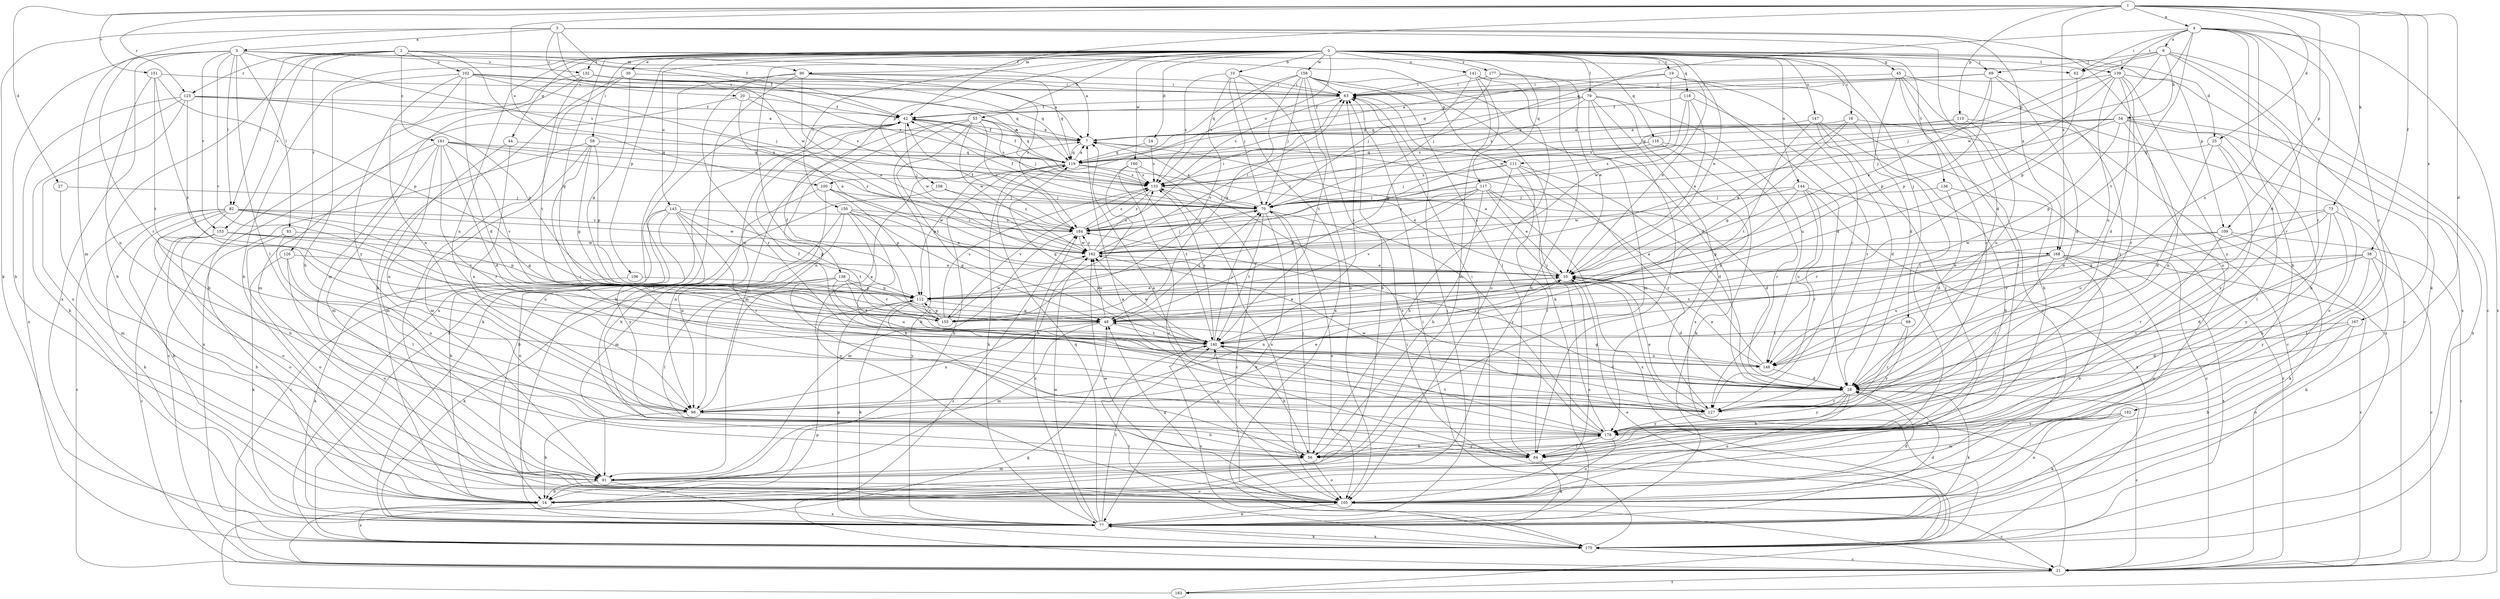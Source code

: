 strict digraph  {
0;
1;
2;
3;
4;
5;
6;
7;
10;
14;
16;
19;
20;
21;
24;
25;
27;
28;
30;
35;
38;
42;
44;
45;
48;
53;
54;
56;
58;
62;
63;
68;
69;
70;
73;
77;
79;
82;
83;
84;
90;
91;
98;
100;
102;
105;
106;
108;
109;
110;
111;
112;
116;
117;
118;
119;
123;
126;
127;
132;
133;
136;
138;
139;
140;
141;
143;
144;
147;
148;
150;
151;
153;
155;
158;
160;
162;
167;
168;
170;
177;
178;
181;
182;
183;
184;
0 -> 10  [label=b];
0 -> 14  [label=b];
0 -> 16  [label=c];
0 -> 19  [label=c];
0 -> 24  [label=d];
0 -> 25  [label=d];
0 -> 30  [label=e];
0 -> 35  [label=e];
0 -> 44  [label=g];
0 -> 45  [label=g];
0 -> 48  [label=g];
0 -> 53  [label=h];
0 -> 58  [label=i];
0 -> 68  [label=j];
0 -> 69  [label=j];
0 -> 79  [label=l];
0 -> 90  [label=m];
0 -> 98  [label=n];
0 -> 100  [label=o];
0 -> 106  [label=p];
0 -> 108  [label=p];
0 -> 109  [label=p];
0 -> 116  [label=q];
0 -> 117  [label=q];
0 -> 118  [label=q];
0 -> 132  [label=s];
0 -> 136  [label=t];
0 -> 138  [label=t];
0 -> 139  [label=t];
0 -> 141  [label=u];
0 -> 143  [label=u];
0 -> 144  [label=u];
0 -> 147  [label=u];
0 -> 150  [label=v];
0 -> 158  [label=w];
0 -> 160  [label=w];
0 -> 177  [label=y];
1 -> 4  [label=a];
1 -> 25  [label=d];
1 -> 27  [label=d];
1 -> 28  [label=d];
1 -> 38  [label=f];
1 -> 42  [label=f];
1 -> 73  [label=k];
1 -> 100  [label=o];
1 -> 109  [label=p];
1 -> 110  [label=p];
1 -> 123  [label=r];
1 -> 151  [label=v];
1 -> 167  [label=x];
1 -> 168  [label=x];
2 -> 14  [label=b];
2 -> 62  [label=i];
2 -> 82  [label=l];
2 -> 90  [label=m];
2 -> 102  [label=o];
2 -> 111  [label=p];
2 -> 123  [label=r];
2 -> 126  [label=r];
2 -> 153  [label=v];
2 -> 168  [label=x];
2 -> 181  [label=z];
3 -> 5  [label=a];
3 -> 20  [label=c];
3 -> 28  [label=d];
3 -> 42  [label=f];
3 -> 77  [label=k];
3 -> 91  [label=m];
3 -> 105  [label=o];
3 -> 162  [label=w];
3 -> 168  [label=x];
4 -> 6  [label=a];
4 -> 14  [label=b];
4 -> 28  [label=d];
4 -> 62  [label=i];
4 -> 119  [label=q];
4 -> 127  [label=r];
4 -> 139  [label=t];
4 -> 140  [label=t];
4 -> 148  [label=u];
4 -> 162  [label=w];
4 -> 182  [label=z];
4 -> 183  [label=z];
5 -> 7  [label=a];
5 -> 14  [label=b];
5 -> 42  [label=f];
5 -> 82  [label=l];
5 -> 83  [label=l];
5 -> 84  [label=l];
5 -> 127  [label=r];
5 -> 132  [label=s];
5 -> 133  [label=s];
5 -> 153  [label=v];
5 -> 155  [label=v];
5 -> 170  [label=x];
6 -> 21  [label=c];
6 -> 54  [label=h];
6 -> 62  [label=i];
6 -> 69  [label=j];
6 -> 77  [label=k];
6 -> 111  [label=p];
6 -> 112  [label=p];
6 -> 127  [label=r];
7 -> 42  [label=f];
7 -> 119  [label=q];
10 -> 63  [label=i];
10 -> 70  [label=j];
10 -> 105  [label=o];
10 -> 133  [label=s];
10 -> 155  [label=v];
10 -> 170  [label=x];
14 -> 170  [label=x];
16 -> 7  [label=a];
16 -> 21  [label=c];
16 -> 35  [label=e];
16 -> 48  [label=g];
16 -> 105  [label=o];
19 -> 35  [label=e];
19 -> 63  [label=i];
19 -> 84  [label=l];
19 -> 119  [label=q];
19 -> 127  [label=r];
19 -> 162  [label=w];
20 -> 35  [label=e];
20 -> 42  [label=f];
20 -> 91  [label=m];
20 -> 133  [label=s];
21 -> 35  [label=e];
21 -> 112  [label=p];
21 -> 183  [label=z];
21 -> 184  [label=z];
24 -> 119  [label=q];
24 -> 133  [label=s];
25 -> 28  [label=d];
25 -> 84  [label=l];
25 -> 119  [label=q];
25 -> 178  [label=y];
27 -> 70  [label=j];
27 -> 91  [label=m];
28 -> 21  [label=c];
28 -> 42  [label=f];
28 -> 56  [label=h];
28 -> 77  [label=k];
28 -> 98  [label=n];
28 -> 105  [label=o];
28 -> 127  [label=r];
28 -> 178  [label=y];
28 -> 184  [label=z];
30 -> 14  [label=b];
30 -> 48  [label=g];
30 -> 63  [label=i];
30 -> 105  [label=o];
35 -> 7  [label=a];
35 -> 28  [label=d];
35 -> 98  [label=n];
35 -> 105  [label=o];
35 -> 112  [label=p];
38 -> 21  [label=c];
38 -> 28  [label=d];
38 -> 35  [label=e];
38 -> 77  [label=k];
38 -> 155  [label=v];
38 -> 178  [label=y];
42 -> 7  [label=a];
42 -> 70  [label=j];
42 -> 77  [label=k];
42 -> 84  [label=l];
42 -> 162  [label=w];
44 -> 91  [label=m];
44 -> 98  [label=n];
44 -> 119  [label=q];
45 -> 14  [label=b];
45 -> 21  [label=c];
45 -> 28  [label=d];
45 -> 63  [label=i];
45 -> 84  [label=l];
45 -> 127  [label=r];
48 -> 35  [label=e];
48 -> 70  [label=j];
48 -> 91  [label=m];
48 -> 98  [label=n];
48 -> 140  [label=t];
48 -> 162  [label=w];
53 -> 7  [label=a];
53 -> 77  [label=k];
53 -> 91  [label=m];
53 -> 98  [label=n];
53 -> 119  [label=q];
53 -> 133  [label=s];
53 -> 140  [label=t];
53 -> 162  [label=w];
53 -> 184  [label=z];
54 -> 7  [label=a];
54 -> 56  [label=h];
54 -> 70  [label=j];
54 -> 98  [label=n];
54 -> 105  [label=o];
54 -> 112  [label=p];
54 -> 119  [label=q];
54 -> 133  [label=s];
54 -> 170  [label=x];
56 -> 70  [label=j];
56 -> 91  [label=m];
56 -> 105  [label=o];
56 -> 140  [label=t];
56 -> 178  [label=y];
58 -> 48  [label=g];
58 -> 91  [label=m];
58 -> 112  [label=p];
58 -> 119  [label=q];
58 -> 127  [label=r];
58 -> 170  [label=x];
62 -> 155  [label=v];
63 -> 42  [label=f];
63 -> 133  [label=s];
68 -> 127  [label=r];
68 -> 140  [label=t];
68 -> 178  [label=y];
69 -> 7  [label=a];
69 -> 28  [label=d];
69 -> 35  [label=e];
69 -> 63  [label=i];
69 -> 112  [label=p];
69 -> 178  [label=y];
70 -> 7  [label=a];
70 -> 42  [label=f];
70 -> 77  [label=k];
70 -> 105  [label=o];
70 -> 140  [label=t];
70 -> 178  [label=y];
70 -> 184  [label=z];
73 -> 48  [label=g];
73 -> 56  [label=h];
73 -> 84  [label=l];
73 -> 148  [label=u];
73 -> 178  [label=y];
73 -> 184  [label=z];
77 -> 28  [label=d];
77 -> 63  [label=i];
77 -> 112  [label=p];
77 -> 119  [label=q];
77 -> 140  [label=t];
77 -> 162  [label=w];
77 -> 170  [label=x];
77 -> 184  [label=z];
79 -> 42  [label=f];
79 -> 84  [label=l];
79 -> 91  [label=m];
79 -> 119  [label=q];
79 -> 133  [label=s];
79 -> 148  [label=u];
79 -> 170  [label=x];
79 -> 178  [label=y];
82 -> 14  [label=b];
82 -> 21  [label=c];
82 -> 48  [label=g];
82 -> 56  [label=h];
82 -> 77  [label=k];
82 -> 105  [label=o];
82 -> 155  [label=v];
82 -> 162  [label=w];
82 -> 184  [label=z];
83 -> 84  [label=l];
83 -> 105  [label=o];
83 -> 162  [label=w];
84 -> 7  [label=a];
84 -> 63  [label=i];
84 -> 77  [label=k];
90 -> 35  [label=e];
90 -> 63  [label=i];
90 -> 77  [label=k];
90 -> 119  [label=q];
90 -> 127  [label=r];
90 -> 170  [label=x];
90 -> 184  [label=z];
91 -> 14  [label=b];
91 -> 105  [label=o];
91 -> 170  [label=x];
98 -> 7  [label=a];
98 -> 14  [label=b];
98 -> 35  [label=e];
98 -> 56  [label=h];
100 -> 56  [label=h];
100 -> 70  [label=j];
100 -> 98  [label=n];
100 -> 112  [label=p];
100 -> 162  [label=w];
102 -> 28  [label=d];
102 -> 56  [label=h];
102 -> 63  [label=i];
102 -> 70  [label=j];
102 -> 98  [label=n];
102 -> 119  [label=q];
102 -> 133  [label=s];
102 -> 178  [label=y];
105 -> 21  [label=c];
105 -> 28  [label=d];
105 -> 48  [label=g];
105 -> 77  [label=k];
105 -> 162  [label=w];
106 -> 77  [label=k];
106 -> 112  [label=p];
108 -> 14  [label=b];
108 -> 70  [label=j];
108 -> 184  [label=z];
109 -> 21  [label=c];
109 -> 77  [label=k];
109 -> 127  [label=r];
109 -> 155  [label=v];
109 -> 162  [label=w];
110 -> 7  [label=a];
110 -> 133  [label=s];
110 -> 148  [label=u];
110 -> 170  [label=x];
111 -> 28  [label=d];
111 -> 56  [label=h];
111 -> 70  [label=j];
111 -> 84  [label=l];
111 -> 127  [label=r];
111 -> 133  [label=s];
112 -> 35  [label=e];
112 -> 48  [label=g];
112 -> 77  [label=k];
112 -> 127  [label=r];
112 -> 155  [label=v];
116 -> 77  [label=k];
116 -> 119  [label=q];
116 -> 127  [label=r];
116 -> 184  [label=z];
117 -> 28  [label=d];
117 -> 35  [label=e];
117 -> 56  [label=h];
117 -> 70  [label=j];
117 -> 112  [label=p];
117 -> 155  [label=v];
117 -> 170  [label=x];
117 -> 184  [label=z];
118 -> 35  [label=e];
118 -> 42  [label=f];
118 -> 127  [label=r];
118 -> 162  [label=w];
118 -> 184  [label=z];
119 -> 7  [label=a];
119 -> 14  [label=b];
119 -> 35  [label=e];
119 -> 42  [label=f];
119 -> 77  [label=k];
119 -> 112  [label=p];
119 -> 133  [label=s];
123 -> 7  [label=a];
123 -> 42  [label=f];
123 -> 77  [label=k];
123 -> 105  [label=o];
123 -> 112  [label=p];
123 -> 140  [label=t];
123 -> 170  [label=x];
126 -> 35  [label=e];
126 -> 77  [label=k];
126 -> 98  [label=n];
126 -> 105  [label=o];
127 -> 35  [label=e];
127 -> 162  [label=w];
127 -> 178  [label=y];
132 -> 7  [label=a];
132 -> 14  [label=b];
132 -> 63  [label=i];
132 -> 91  [label=m];
132 -> 119  [label=q];
132 -> 133  [label=s];
132 -> 140  [label=t];
133 -> 70  [label=j];
133 -> 105  [label=o];
133 -> 155  [label=v];
133 -> 184  [label=z];
136 -> 21  [label=c];
136 -> 28  [label=d];
136 -> 70  [label=j];
138 -> 77  [label=k];
138 -> 84  [label=l];
138 -> 112  [label=p];
138 -> 140  [label=t];
138 -> 148  [label=u];
138 -> 155  [label=v];
138 -> 178  [label=y];
139 -> 28  [label=d];
139 -> 63  [label=i];
139 -> 70  [label=j];
139 -> 112  [label=p];
139 -> 127  [label=r];
139 -> 148  [label=u];
139 -> 170  [label=x];
139 -> 178  [label=y];
140 -> 28  [label=d];
140 -> 56  [label=h];
140 -> 63  [label=i];
140 -> 70  [label=j];
140 -> 119  [label=q];
140 -> 133  [label=s];
140 -> 148  [label=u];
140 -> 162  [label=w];
140 -> 170  [label=x];
141 -> 35  [label=e];
141 -> 48  [label=g];
141 -> 63  [label=i];
141 -> 70  [label=j];
141 -> 91  [label=m];
141 -> 105  [label=o];
143 -> 14  [label=b];
143 -> 21  [label=c];
143 -> 105  [label=o];
143 -> 112  [label=p];
143 -> 127  [label=r];
143 -> 140  [label=t];
143 -> 178  [label=y];
143 -> 184  [label=z];
144 -> 21  [label=c];
144 -> 48  [label=g];
144 -> 70  [label=j];
144 -> 127  [label=r];
144 -> 148  [label=u];
144 -> 162  [label=w];
144 -> 170  [label=x];
147 -> 7  [label=a];
147 -> 14  [label=b];
147 -> 28  [label=d];
147 -> 84  [label=l];
147 -> 140  [label=t];
148 -> 7  [label=a];
148 -> 28  [label=d];
148 -> 35  [label=e];
148 -> 48  [label=g];
150 -> 35  [label=e];
150 -> 48  [label=g];
150 -> 56  [label=h];
150 -> 91  [label=m];
150 -> 98  [label=n];
150 -> 105  [label=o];
150 -> 184  [label=z];
151 -> 63  [label=i];
151 -> 98  [label=n];
151 -> 112  [label=p];
151 -> 140  [label=t];
151 -> 155  [label=v];
153 -> 14  [label=b];
153 -> 21  [label=c];
153 -> 105  [label=o];
153 -> 112  [label=p];
153 -> 148  [label=u];
153 -> 162  [label=w];
155 -> 42  [label=f];
155 -> 112  [label=p];
155 -> 133  [label=s];
155 -> 162  [label=w];
158 -> 14  [label=b];
158 -> 28  [label=d];
158 -> 48  [label=g];
158 -> 63  [label=i];
158 -> 70  [label=j];
158 -> 77  [label=k];
158 -> 84  [label=l];
158 -> 119  [label=q];
158 -> 133  [label=s];
158 -> 140  [label=t];
160 -> 14  [label=b];
160 -> 21  [label=c];
160 -> 105  [label=o];
160 -> 133  [label=s];
160 -> 140  [label=t];
162 -> 35  [label=e];
162 -> 63  [label=i];
162 -> 70  [label=j];
162 -> 133  [label=s];
162 -> 184  [label=z];
167 -> 14  [label=b];
167 -> 28  [label=d];
167 -> 105  [label=o];
167 -> 140  [label=t];
168 -> 14  [label=b];
168 -> 21  [label=c];
168 -> 35  [label=e];
168 -> 105  [label=o];
168 -> 127  [label=r];
168 -> 140  [label=t];
168 -> 148  [label=u];
168 -> 170  [label=x];
170 -> 21  [label=c];
170 -> 35  [label=e];
170 -> 42  [label=f];
170 -> 63  [label=i];
170 -> 77  [label=k];
170 -> 140  [label=t];
177 -> 14  [label=b];
177 -> 28  [label=d];
177 -> 63  [label=i];
177 -> 70  [label=j];
178 -> 7  [label=a];
178 -> 56  [label=h];
178 -> 63  [label=i];
178 -> 84  [label=l];
178 -> 105  [label=o];
178 -> 133  [label=s];
178 -> 140  [label=t];
181 -> 21  [label=c];
181 -> 28  [label=d];
181 -> 70  [label=j];
181 -> 91  [label=m];
181 -> 98  [label=n];
181 -> 119  [label=q];
181 -> 127  [label=r];
181 -> 155  [label=v];
181 -> 184  [label=z];
182 -> 77  [label=k];
182 -> 91  [label=m];
182 -> 105  [label=o];
182 -> 178  [label=y];
183 -> 48  [label=g];
183 -> 63  [label=i];
184 -> 42  [label=f];
184 -> 63  [label=i];
184 -> 91  [label=m];
184 -> 133  [label=s];
184 -> 162  [label=w];
}

